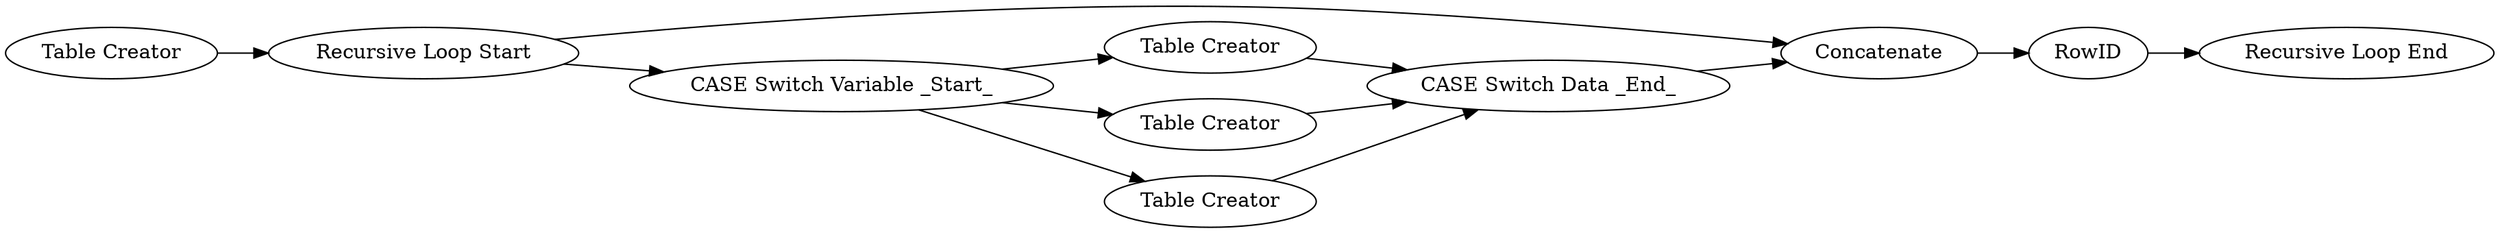 digraph {
	"-8082726068074449026_272" [label="Table Creator"]
	"-8082726068074449026_275" [label="Table Creator"]
	"-8082726068074449026_278" [label=Concatenate]
	"-8082726068074449026_273" [label="Recursive Loop Start"]
	"-8082726068074449026_274" [label="CASE Switch Variable _Start_"]
	"-8082726068074449026_276" [label="Table Creator"]
	"-8082726068074449026_280" [label=RowID]
	"-8082726068074449026_270" [label="Recursive Loop End"]
	"-8082726068074449026_277" [label="Table Creator"]
	"-8082726068074449026_279" [label="CASE Switch Data _End_"]
	"-8082726068074449026_277" -> "-8082726068074449026_279"
	"-8082726068074449026_273" -> "-8082726068074449026_278"
	"-8082726068074449026_274" -> "-8082726068074449026_277"
	"-8082726068074449026_272" -> "-8082726068074449026_273"
	"-8082726068074449026_275" -> "-8082726068074449026_279"
	"-8082726068074449026_279" -> "-8082726068074449026_278"
	"-8082726068074449026_280" -> "-8082726068074449026_270"
	"-8082726068074449026_274" -> "-8082726068074449026_275"
	"-8082726068074449026_278" -> "-8082726068074449026_280"
	"-8082726068074449026_274" -> "-8082726068074449026_276"
	"-8082726068074449026_273" -> "-8082726068074449026_274"
	"-8082726068074449026_276" -> "-8082726068074449026_279"
	rankdir=LR
}
